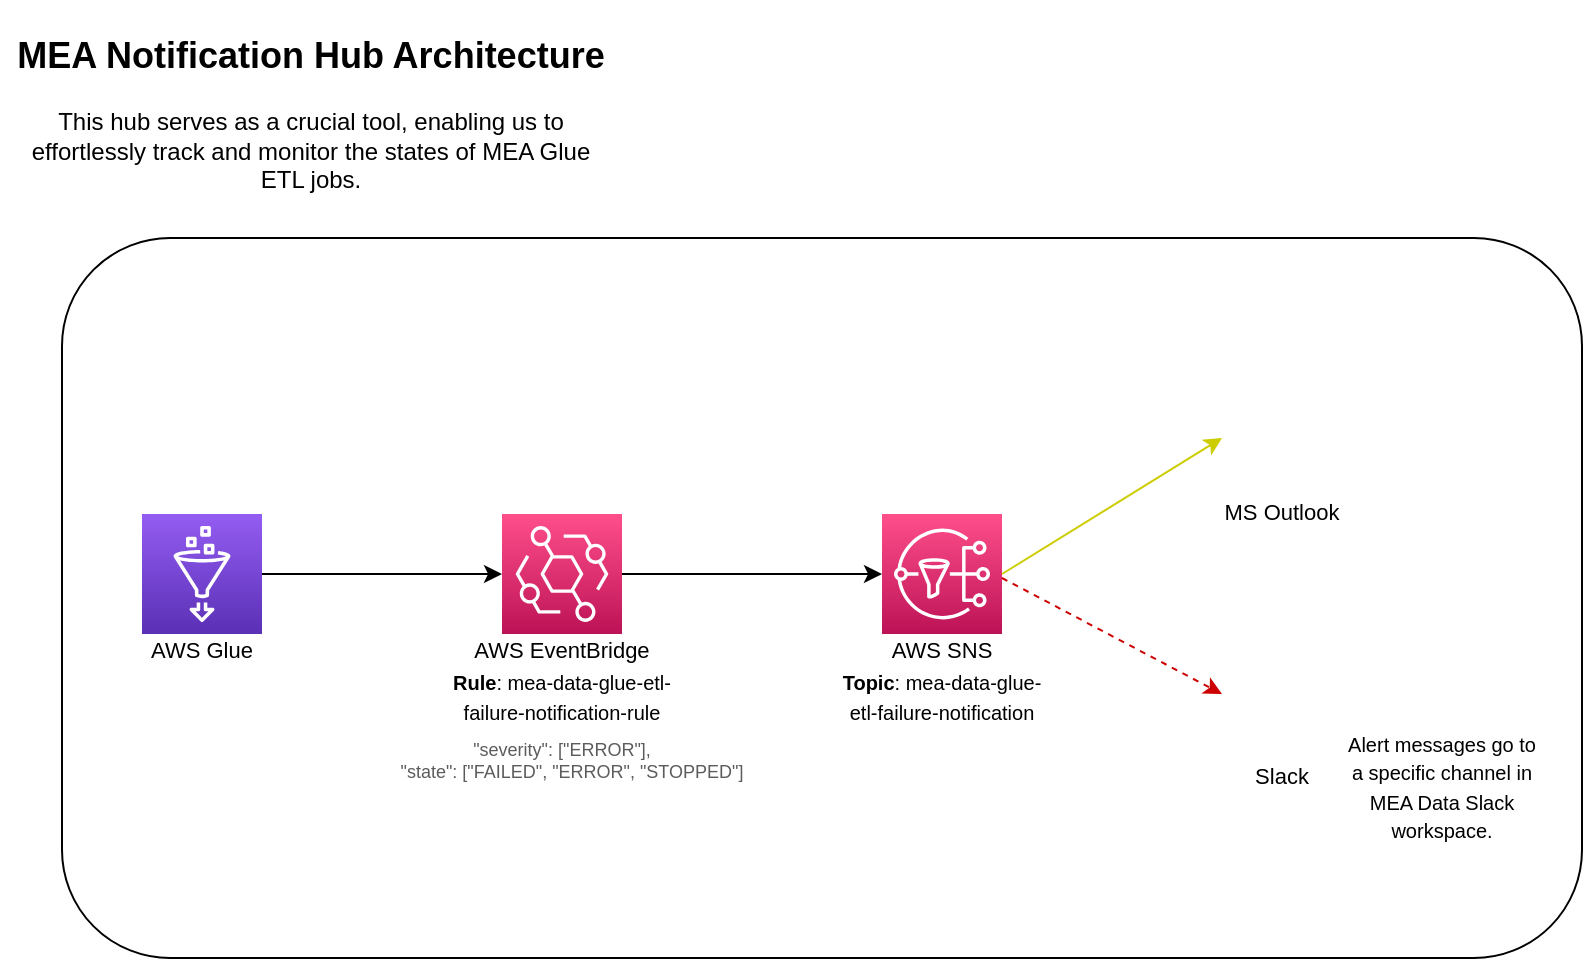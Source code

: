 <mxfile version="21.3.7" type="github">
  <diagram name="Page-1" id="-vkluJTVsReIU6u_RPwR">
    <mxGraphModel dx="1026" dy="591" grid="1" gridSize="10" guides="1" tooltips="1" connect="1" arrows="1" fold="1" page="1" pageScale="1" pageWidth="850" pageHeight="1100" math="0" shadow="0">
      <root>
        <mxCell id="0" />
        <mxCell id="1" parent="0" />
        <mxCell id="CHihrCVS006sC6KFYZ_e-8" value="" style="rounded=1;whiteSpace=wrap;html=1;" vertex="1" parent="1">
          <mxGeometry x="40" y="120" width="760" height="360" as="geometry" />
        </mxCell>
        <mxCell id="CHihrCVS006sC6KFYZ_e-2" value="" style="sketch=0;points=[[0,0,0],[0.25,0,0],[0.5,0,0],[0.75,0,0],[1,0,0],[0,1,0],[0.25,1,0],[0.5,1,0],[0.75,1,0],[1,1,0],[0,0.25,0],[0,0.5,0],[0,0.75,0],[1,0.25,0],[1,0.5,0],[1,0.75,0]];outlineConnect=0;fontColor=#232F3E;gradientColor=#FF4F8B;gradientDirection=north;fillColor=#BC1356;strokeColor=#ffffff;dashed=0;verticalLabelPosition=bottom;verticalAlign=top;align=center;html=1;fontSize=12;fontStyle=0;aspect=fixed;shape=mxgraph.aws4.resourceIcon;resIcon=mxgraph.aws4.eventbridge;" vertex="1" parent="1">
          <mxGeometry x="260" y="258" width="60" height="60" as="geometry" />
        </mxCell>
        <mxCell id="CHihrCVS006sC6KFYZ_e-5" value="" style="shape=image;html=1;verticalAlign=top;verticalLabelPosition=bottom;labelBackgroundColor=#ffffff;imageAspect=0;aspect=fixed;image=https://cdn2.iconfinder.com/data/icons/social-media-2285/512/1_Slack_colored_svg-128.png" vertex="1" parent="1">
          <mxGeometry x="620" y="318" width="60" height="60" as="geometry" />
        </mxCell>
        <mxCell id="CHihrCVS006sC6KFYZ_e-6" value="" style="shape=image;html=1;verticalAlign=top;verticalLabelPosition=bottom;labelBackgroundColor=#ffffff;imageAspect=0;aspect=fixed;image=https://cdn0.iconfinder.com/data/icons/logos-microsoft-office-365/128/Microsoft_Office-07-128.png" vertex="1" parent="1">
          <mxGeometry x="620" y="190" width="60" height="60" as="geometry" />
        </mxCell>
        <mxCell id="CHihrCVS006sC6KFYZ_e-7" value="&lt;h1 style=&quot;line-height: 80%;&quot;&gt;&lt;span style=&quot;&quot;&gt;&lt;font style=&quot;font-size: 18px;&quot;&gt;MEA Notification Hub Architecture&lt;/font&gt;&lt;/span&gt;&lt;/h1&gt;This hub serves as a crucial tool, enabling us to effortlessly track and monitor the states of MEA Glue ETL jobs." style="text;html=1;strokeColor=none;fillColor=none;spacing=5;spacingTop=-20;whiteSpace=wrap;overflow=hidden;rounded=0;labelBackgroundColor=default;labelBorderColor=none;align=center;" vertex="1" parent="1">
          <mxGeometry x="9" y="11" width="311" height="89" as="geometry" />
        </mxCell>
        <mxCell id="CHihrCVS006sC6KFYZ_e-9" value="&lt;font style=&quot;font-size: 11px;&quot;&gt;AWS EventBridge&lt;/font&gt;" style="text;html=1;strokeColor=none;fillColor=none;align=center;verticalAlign=middle;whiteSpace=wrap;rounded=0;" vertex="1" parent="1">
          <mxGeometry x="240" y="314.5" width="100" height="22.5" as="geometry" />
        </mxCell>
        <mxCell id="CHihrCVS006sC6KFYZ_e-10" value="&lt;font style=&quot;font-size: 11px;&quot;&gt;MS Outlook&lt;/font&gt;" style="text;html=1;strokeColor=none;fillColor=none;align=center;verticalAlign=middle;whiteSpace=wrap;rounded=0;" vertex="1" parent="1">
          <mxGeometry x="615" y="245.5" width="70" height="22.5" as="geometry" />
        </mxCell>
        <mxCell id="CHihrCVS006sC6KFYZ_e-11" value="&lt;font style=&quot;font-size: 11px;&quot;&gt;Slack&lt;/font&gt;" style="text;html=1;strokeColor=none;fillColor=none;align=center;verticalAlign=middle;whiteSpace=wrap;rounded=0;" vertex="1" parent="1">
          <mxGeometry x="620" y="379" width="60" height="20" as="geometry" />
        </mxCell>
        <mxCell id="CHihrCVS006sC6KFYZ_e-12" value="" style="endArrow=classic;html=1;rounded=0;" edge="1" parent="1" source="CHihrCVS006sC6KFYZ_e-14" target="CHihrCVS006sC6KFYZ_e-2">
          <mxGeometry width="50" height="50" relative="1" as="geometry">
            <mxPoint x="360" y="280" as="sourcePoint" />
            <mxPoint x="410" y="230" as="targetPoint" />
          </mxGeometry>
        </mxCell>
        <mxCell id="CHihrCVS006sC6KFYZ_e-14" value="" style="sketch=0;points=[[0,0,0],[0.25,0,0],[0.5,0,0],[0.75,0,0],[1,0,0],[0,1,0],[0.25,1,0],[0.5,1,0],[0.75,1,0],[1,1,0],[0,0.25,0],[0,0.5,0],[0,0.75,0],[1,0.25,0],[1,0.5,0],[1,0.75,0]];outlineConnect=0;fontColor=#232F3E;gradientColor=#945DF2;gradientDirection=north;fillColor=#5A30B5;strokeColor=#ffffff;dashed=0;verticalLabelPosition=bottom;verticalAlign=top;align=center;html=1;fontSize=12;fontStyle=0;aspect=fixed;shape=mxgraph.aws4.resourceIcon;resIcon=mxgraph.aws4.glue;" vertex="1" parent="1">
          <mxGeometry x="80" y="258" width="60" height="60" as="geometry" />
        </mxCell>
        <mxCell id="CHihrCVS006sC6KFYZ_e-15" value="" style="sketch=0;points=[[0,0,0],[0.25,0,0],[0.5,0,0],[0.75,0,0],[1,0,0],[0,1,0],[0.25,1,0],[0.5,1,0],[0.75,1,0],[1,1,0],[0,0.25,0],[0,0.5,0],[0,0.75,0],[1,0.25,0],[1,0.5,0],[1,0.75,0]];outlineConnect=0;fontColor=#232F3E;gradientColor=#FF4F8B;gradientDirection=north;fillColor=#BC1356;strokeColor=#ffffff;dashed=0;verticalLabelPosition=bottom;verticalAlign=top;align=center;html=1;fontSize=12;fontStyle=0;aspect=fixed;shape=mxgraph.aws4.resourceIcon;resIcon=mxgraph.aws4.sns;" vertex="1" parent="1">
          <mxGeometry x="450" y="258" width="60" height="60" as="geometry" />
        </mxCell>
        <mxCell id="CHihrCVS006sC6KFYZ_e-16" value="" style="endArrow=classic;html=1;rounded=0;exitX=1;exitY=0.5;exitDx=0;exitDy=0;exitPerimeter=0;entryX=0;entryY=0.5;entryDx=0;entryDy=0;entryPerimeter=0;" edge="1" parent="1" source="CHihrCVS006sC6KFYZ_e-2" target="CHihrCVS006sC6KFYZ_e-15">
          <mxGeometry width="50" height="50" relative="1" as="geometry">
            <mxPoint x="150" y="298" as="sourcePoint" />
            <mxPoint x="270" y="298" as="targetPoint" />
          </mxGeometry>
        </mxCell>
        <mxCell id="CHihrCVS006sC6KFYZ_e-17" value="" style="endArrow=classic;html=1;rounded=0;exitX=1;exitY=0.5;exitDx=0;exitDy=0;exitPerimeter=0;entryX=0;entryY=0.5;entryDx=0;entryDy=0;strokeColor=#CCCC00;" edge="1" parent="1" source="CHihrCVS006sC6KFYZ_e-15" target="CHihrCVS006sC6KFYZ_e-6">
          <mxGeometry width="50" height="50" relative="1" as="geometry">
            <mxPoint x="330" y="298" as="sourcePoint" />
            <mxPoint x="460" y="298" as="targetPoint" />
          </mxGeometry>
        </mxCell>
        <mxCell id="CHihrCVS006sC6KFYZ_e-18" value="" style="endArrow=classic;html=1;rounded=0;entryX=0;entryY=0.5;entryDx=0;entryDy=0;dashed=1;strokeColor=#CC0000;" edge="1" parent="1" target="CHihrCVS006sC6KFYZ_e-5">
          <mxGeometry width="50" height="50" relative="1" as="geometry">
            <mxPoint x="510" y="290" as="sourcePoint" />
            <mxPoint x="630" y="230" as="targetPoint" />
          </mxGeometry>
        </mxCell>
        <mxCell id="CHihrCVS006sC6KFYZ_e-19" value="&lt;font style=&quot;font-size: 11px;&quot;&gt;AWS Glue&lt;/font&gt;" style="text;html=1;strokeColor=none;fillColor=none;align=center;verticalAlign=middle;whiteSpace=wrap;rounded=0;" vertex="1" parent="1">
          <mxGeometry x="60" y="317" width="100" height="17" as="geometry" />
        </mxCell>
        <mxCell id="CHihrCVS006sC6KFYZ_e-20" value="&lt;font style=&quot;font-size: 11px;&quot;&gt;AWS SNS&lt;/font&gt;" style="text;html=1;strokeColor=none;fillColor=none;align=center;verticalAlign=middle;whiteSpace=wrap;rounded=0;" vertex="1" parent="1">
          <mxGeometry x="430" y="316" width="100" height="19.5" as="geometry" />
        </mxCell>
        <mxCell id="CHihrCVS006sC6KFYZ_e-21" value="&lt;font style=&quot;font-size: 10px;&quot;&gt;Alert messages go to a specific channel in MEA Data Slack workspace.&lt;/font&gt;" style="text;html=1;strokeColor=none;fillColor=none;align=center;verticalAlign=middle;whiteSpace=wrap;rounded=0;" vertex="1" parent="1">
          <mxGeometry x="680" y="379" width="100" height="30" as="geometry" />
        </mxCell>
        <mxCell id="CHihrCVS006sC6KFYZ_e-22" value="&lt;font style=&quot;font-size: 10px;&quot;&gt;&lt;b&gt;Topic&lt;/b&gt;: mea-data-glue-etl-failure-notification&lt;/font&gt;" style="text;html=1;strokeColor=none;fillColor=none;align=center;verticalAlign=middle;whiteSpace=wrap;rounded=0;" vertex="1" parent="1">
          <mxGeometry x="425" y="334" width="110" height="30" as="geometry" />
        </mxCell>
        <mxCell id="CHihrCVS006sC6KFYZ_e-23" value="&lt;font style=&quot;font-size: 10px;&quot;&gt;&lt;b&gt;Rule&lt;/b&gt;:&amp;nbsp;mea-data-glue-etl-failure-notification-rule&lt;/font&gt;" style="text;html=1;strokeColor=none;fillColor=none;align=center;verticalAlign=middle;whiteSpace=wrap;rounded=0;" vertex="1" parent="1">
          <mxGeometry x="230" y="334" width="120" height="30" as="geometry" />
        </mxCell>
        <mxCell id="CHihrCVS006sC6KFYZ_e-24" value="&lt;div style=&quot;font-size: 9px;&quot;&gt;&lt;font color=&quot;#5c5c5c&quot; style=&quot;font-size: 9px;&quot;&gt;&quot;severity&quot;: [&quot;ERROR&quot;],&lt;/font&gt;&lt;/div&gt;&lt;div style=&quot;font-size: 9px;&quot;&gt;&lt;font color=&quot;#5c5c5c&quot; style=&quot;font-size: 9px;&quot;&gt;&amp;nbsp; &amp;nbsp; &quot;state&quot;: [&quot;FAILED&quot;, &quot;ERROR&quot;, &quot;STOPPED&quot;]&lt;/font&gt;&lt;/div&gt;" style="text;html=1;strokeColor=none;fillColor=none;align=center;verticalAlign=middle;whiteSpace=wrap;rounded=0;" vertex="1" parent="1">
          <mxGeometry x="195" y="370" width="190" height="21" as="geometry" />
        </mxCell>
      </root>
    </mxGraphModel>
  </diagram>
</mxfile>
